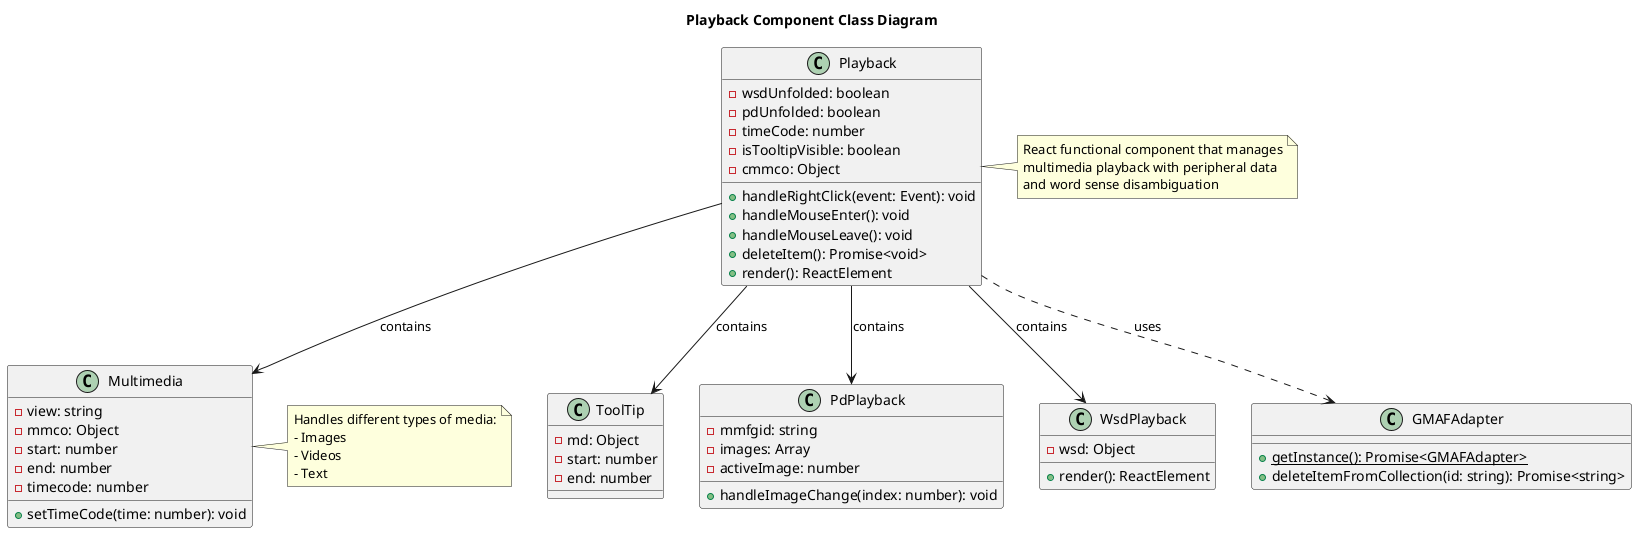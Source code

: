 @startuml
@startuml
title Playback Component Class Diagram

class Playback {
  - wsdUnfolded: boolean
  - pdUnfolded: boolean
  - timeCode: number
  - isTooltipVisible: boolean
  - cmmco: Object
  + handleRightClick(event: Event): void
  + handleMouseEnter(): void
  + handleMouseLeave(): void
  + deleteItem(): Promise<void>
  + render(): ReactElement
}

class Multimedia {
  - view: string
  - mmco: Object
  - start: number
  - end: number
  - timecode: number
  + setTimeCode(time: number): void
}

class ToolTip {
  - md: Object
  - start: number
  - end: number
}

class PdPlayback {
  - mmfgid: string
  - images: Array
  - activeImage: number
  + handleImageChange(index: number): void
}

class WsdPlayback {
  - wsd: Object
  + render(): ReactElement
}

class GMAFAdapter {
  + {static} getInstance(): Promise<GMAFAdapter>
  + deleteItemFromCollection(id: string): Promise<string>
}

Playback --> Multimedia : contains
Playback --> ToolTip : contains
Playback --> PdPlayback : contains
Playback --> WsdPlayback : contains
Playback ..> GMAFAdapter : uses

note right of Playback
  React functional component that manages
  multimedia playback with peripheral data
  and word sense disambiguation
end note

note right of Multimedia
  Handles different types of media:
  - Images
  - Videos
  - Text
end note

@enduml

@startuml
class App {
    - view: String
    - presentationView: String
}

class Presentation

class QueryView {
    - query: Query
    - filter: Filter
    - queryResults: []MVR
}

class Query {
    - text: String
    - image: file
    - audio: file
    - filterUnfolded: bool
    - wsdUnfolded: bool
}

class Filter {
    - name: String
    - fromDate: String
    - toDate: String
    - type: String
}

interface MMIRAdapter {
}


class BrowseView {
    - selectedItem: MVR
}

class DetailsView {
    - item: MVR
}

class CollectionView {
}

interface Playback {
    - wsdUnfolded: boolean
    - pdUnfolded
    - timeCode
    - isTooltipVisible
}



App *-- Presentation
App *-- QueryView
QueryView *-- Query
Query *-- Filter
Query --- MMIRAdapter
QueryView *-- BrowseView
QueryView *-- DetailsView
QueryView *-- CollectionView
DetailsView *-- Playback
BrowseView --- DetailsView

@enduml